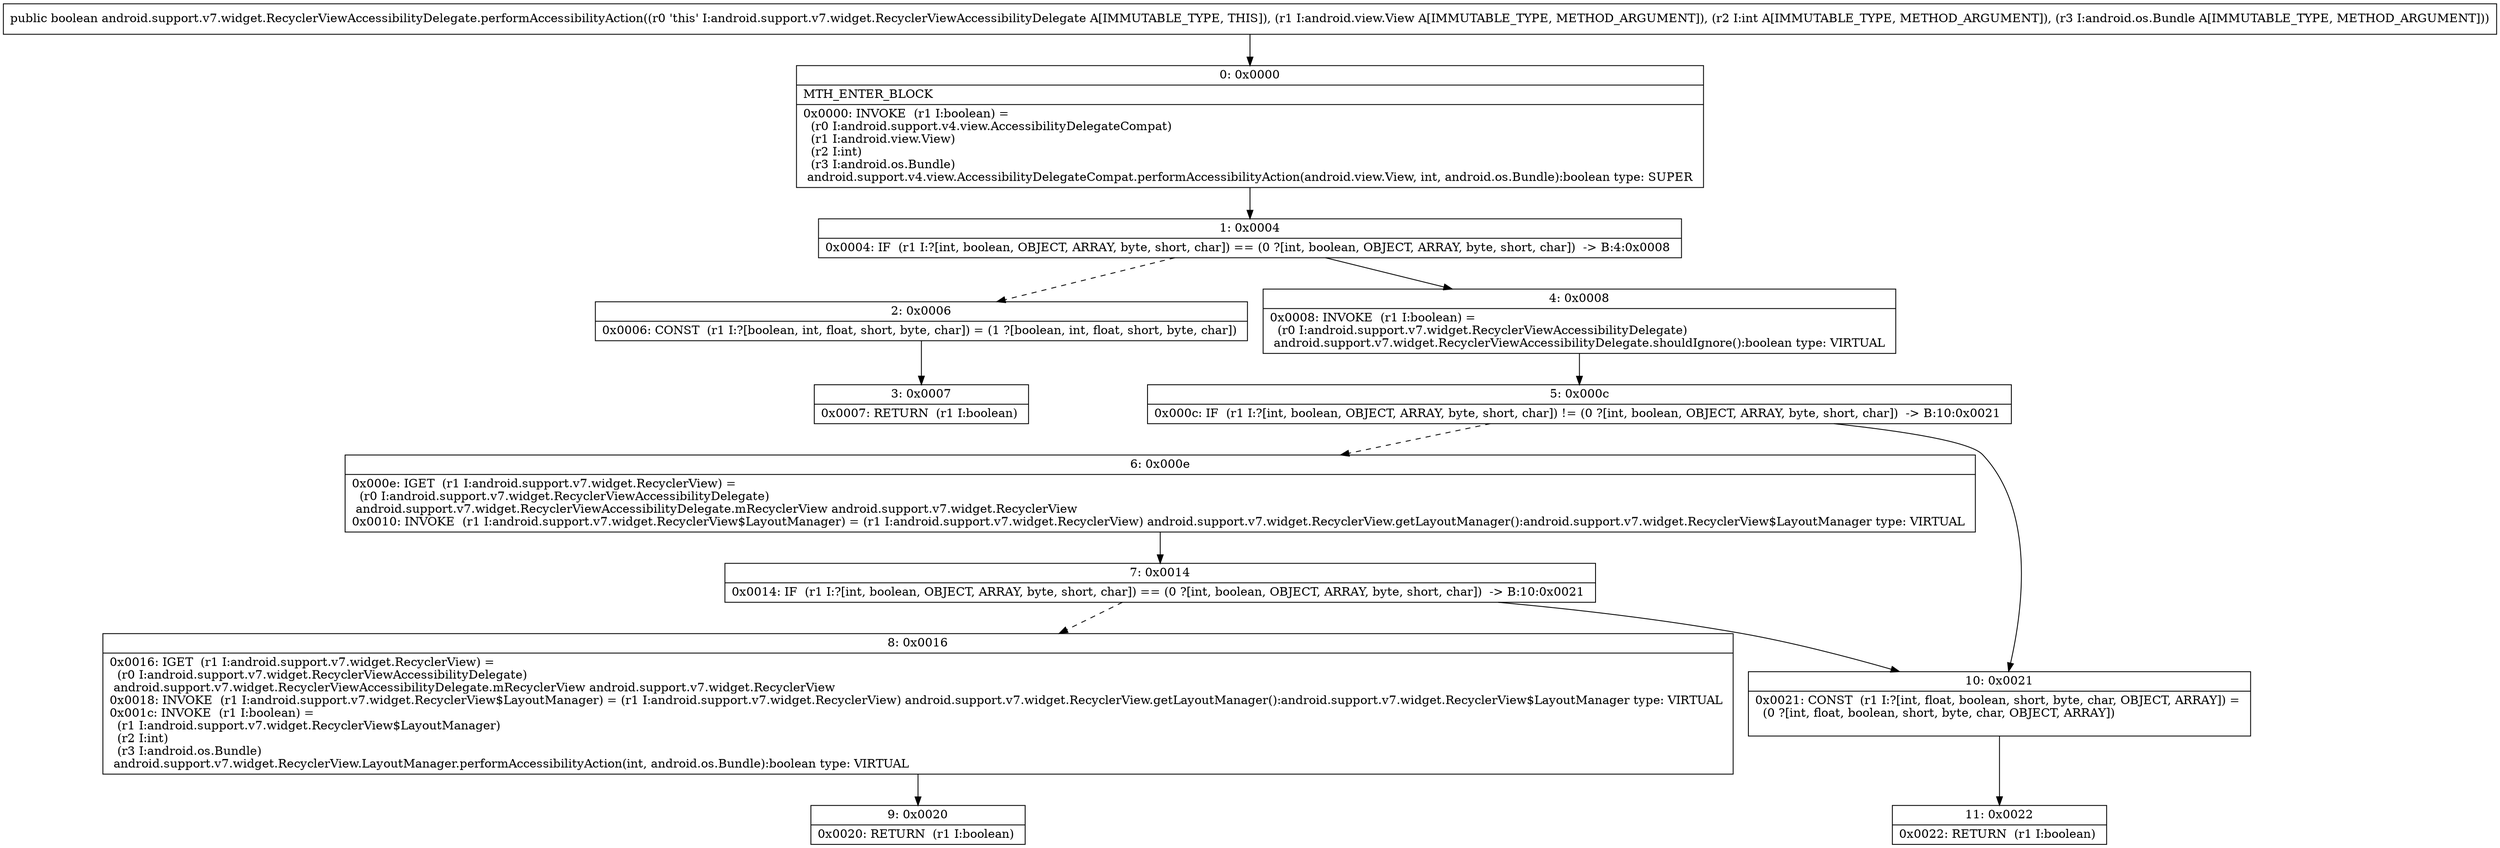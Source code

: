 digraph "CFG forandroid.support.v7.widget.RecyclerViewAccessibilityDelegate.performAccessibilityAction(Landroid\/view\/View;ILandroid\/os\/Bundle;)Z" {
Node_0 [shape=record,label="{0\:\ 0x0000|MTH_ENTER_BLOCK\l|0x0000: INVOKE  (r1 I:boolean) = \l  (r0 I:android.support.v4.view.AccessibilityDelegateCompat)\l  (r1 I:android.view.View)\l  (r2 I:int)\l  (r3 I:android.os.Bundle)\l android.support.v4.view.AccessibilityDelegateCompat.performAccessibilityAction(android.view.View, int, android.os.Bundle):boolean type: SUPER \l}"];
Node_1 [shape=record,label="{1\:\ 0x0004|0x0004: IF  (r1 I:?[int, boolean, OBJECT, ARRAY, byte, short, char]) == (0 ?[int, boolean, OBJECT, ARRAY, byte, short, char])  \-\> B:4:0x0008 \l}"];
Node_2 [shape=record,label="{2\:\ 0x0006|0x0006: CONST  (r1 I:?[boolean, int, float, short, byte, char]) = (1 ?[boolean, int, float, short, byte, char]) \l}"];
Node_3 [shape=record,label="{3\:\ 0x0007|0x0007: RETURN  (r1 I:boolean) \l}"];
Node_4 [shape=record,label="{4\:\ 0x0008|0x0008: INVOKE  (r1 I:boolean) = \l  (r0 I:android.support.v7.widget.RecyclerViewAccessibilityDelegate)\l android.support.v7.widget.RecyclerViewAccessibilityDelegate.shouldIgnore():boolean type: VIRTUAL \l}"];
Node_5 [shape=record,label="{5\:\ 0x000c|0x000c: IF  (r1 I:?[int, boolean, OBJECT, ARRAY, byte, short, char]) != (0 ?[int, boolean, OBJECT, ARRAY, byte, short, char])  \-\> B:10:0x0021 \l}"];
Node_6 [shape=record,label="{6\:\ 0x000e|0x000e: IGET  (r1 I:android.support.v7.widget.RecyclerView) = \l  (r0 I:android.support.v7.widget.RecyclerViewAccessibilityDelegate)\l android.support.v7.widget.RecyclerViewAccessibilityDelegate.mRecyclerView android.support.v7.widget.RecyclerView \l0x0010: INVOKE  (r1 I:android.support.v7.widget.RecyclerView$LayoutManager) = (r1 I:android.support.v7.widget.RecyclerView) android.support.v7.widget.RecyclerView.getLayoutManager():android.support.v7.widget.RecyclerView$LayoutManager type: VIRTUAL \l}"];
Node_7 [shape=record,label="{7\:\ 0x0014|0x0014: IF  (r1 I:?[int, boolean, OBJECT, ARRAY, byte, short, char]) == (0 ?[int, boolean, OBJECT, ARRAY, byte, short, char])  \-\> B:10:0x0021 \l}"];
Node_8 [shape=record,label="{8\:\ 0x0016|0x0016: IGET  (r1 I:android.support.v7.widget.RecyclerView) = \l  (r0 I:android.support.v7.widget.RecyclerViewAccessibilityDelegate)\l android.support.v7.widget.RecyclerViewAccessibilityDelegate.mRecyclerView android.support.v7.widget.RecyclerView \l0x0018: INVOKE  (r1 I:android.support.v7.widget.RecyclerView$LayoutManager) = (r1 I:android.support.v7.widget.RecyclerView) android.support.v7.widget.RecyclerView.getLayoutManager():android.support.v7.widget.RecyclerView$LayoutManager type: VIRTUAL \l0x001c: INVOKE  (r1 I:boolean) = \l  (r1 I:android.support.v7.widget.RecyclerView$LayoutManager)\l  (r2 I:int)\l  (r3 I:android.os.Bundle)\l android.support.v7.widget.RecyclerView.LayoutManager.performAccessibilityAction(int, android.os.Bundle):boolean type: VIRTUAL \l}"];
Node_9 [shape=record,label="{9\:\ 0x0020|0x0020: RETURN  (r1 I:boolean) \l}"];
Node_10 [shape=record,label="{10\:\ 0x0021|0x0021: CONST  (r1 I:?[int, float, boolean, short, byte, char, OBJECT, ARRAY]) = \l  (0 ?[int, float, boolean, short, byte, char, OBJECT, ARRAY])\l \l}"];
Node_11 [shape=record,label="{11\:\ 0x0022|0x0022: RETURN  (r1 I:boolean) \l}"];
MethodNode[shape=record,label="{public boolean android.support.v7.widget.RecyclerViewAccessibilityDelegate.performAccessibilityAction((r0 'this' I:android.support.v7.widget.RecyclerViewAccessibilityDelegate A[IMMUTABLE_TYPE, THIS]), (r1 I:android.view.View A[IMMUTABLE_TYPE, METHOD_ARGUMENT]), (r2 I:int A[IMMUTABLE_TYPE, METHOD_ARGUMENT]), (r3 I:android.os.Bundle A[IMMUTABLE_TYPE, METHOD_ARGUMENT])) }"];
MethodNode -> Node_0;
Node_0 -> Node_1;
Node_1 -> Node_2[style=dashed];
Node_1 -> Node_4;
Node_2 -> Node_3;
Node_4 -> Node_5;
Node_5 -> Node_6[style=dashed];
Node_5 -> Node_10;
Node_6 -> Node_7;
Node_7 -> Node_8[style=dashed];
Node_7 -> Node_10;
Node_8 -> Node_9;
Node_10 -> Node_11;
}

